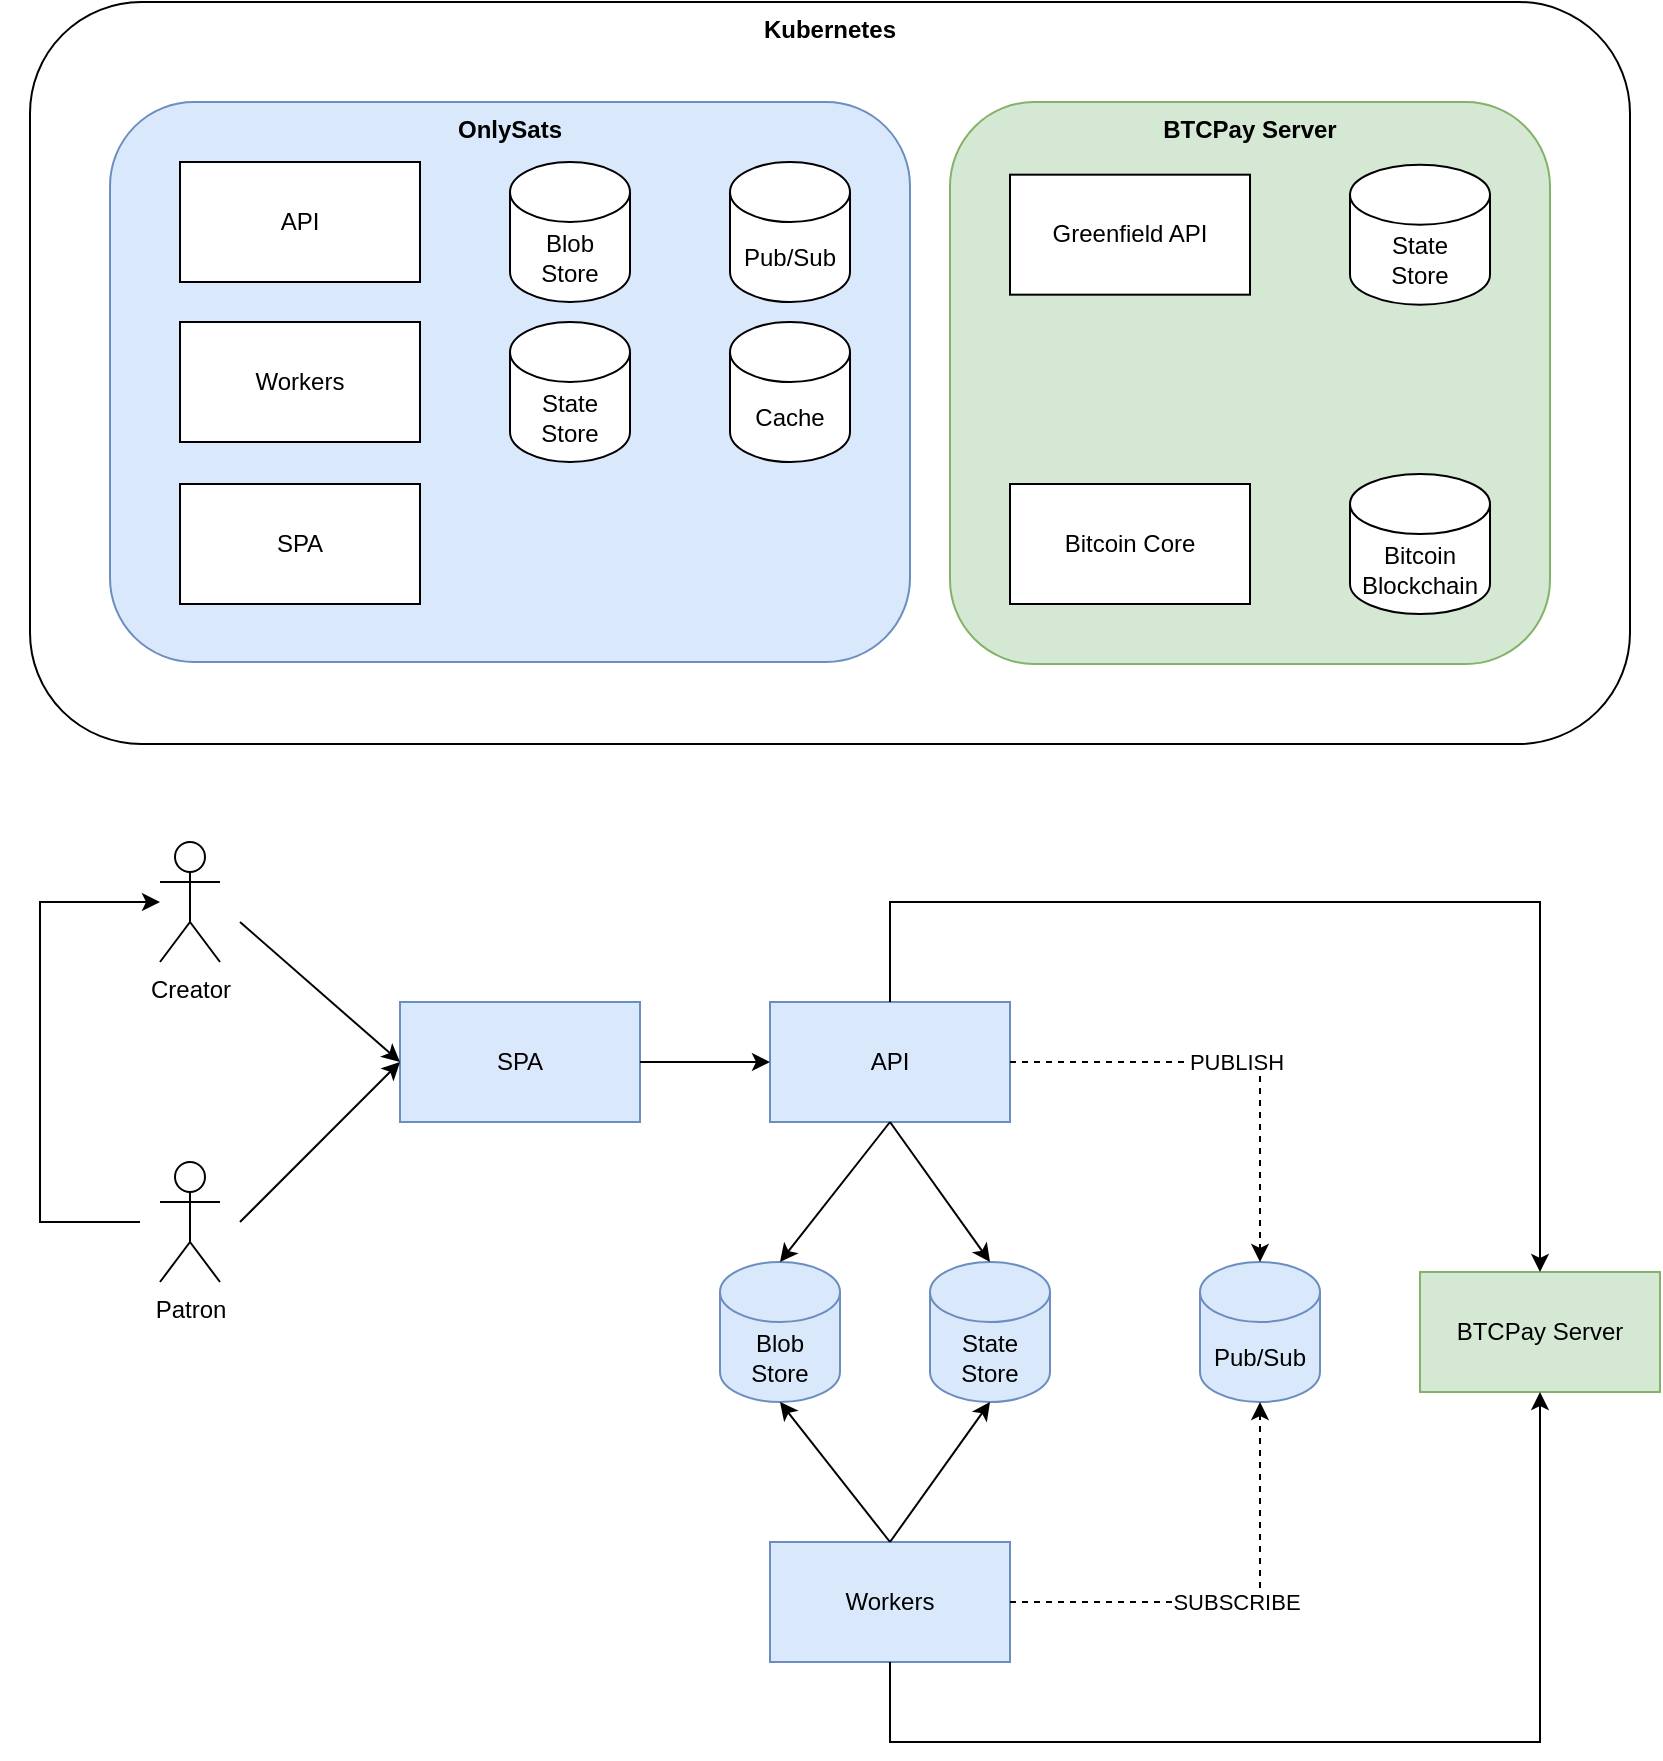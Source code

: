 <mxfile version="15.9.6" type="github" pages="3">
  <diagram id="UM9CCpyptlKB11P23nob" name="High Level Architecture">
    <mxGraphModel dx="1259" dy="1297" grid="1" gridSize="10" guides="1" tooltips="1" connect="1" arrows="1" fold="1" page="1" pageScale="1" pageWidth="850" pageHeight="1100" math="0" shadow="0">
      <root>
        <mxCell id="0" />
        <mxCell id="1" parent="0" />
        <mxCell id="pIOltSTRm9Y9ciEp97en-4" value="Patron" style="shape=umlActor;verticalLabelPosition=bottom;verticalAlign=top;html=1;outlineConnect=0;" parent="1" vertex="1">
          <mxGeometry x="445" y="226.34" width="30" height="60" as="geometry" />
        </mxCell>
        <mxCell id="R3h-ea0iEBV9PmwLZLBV-1" value="Kubernetes" style="rounded=1;whiteSpace=wrap;html=1;verticalAlign=top;fontStyle=1" vertex="1" parent="1">
          <mxGeometry x="25" y="90" width="800" height="371" as="geometry" />
        </mxCell>
        <mxCell id="Iy3ZGvkX3iFy9h6eA3m9-2" value="OnlySats" style="rounded=1;whiteSpace=wrap;html=1;verticalAlign=top;fontStyle=1;fillColor=#dae8fc;strokeColor=#6c8ebf;" vertex="1" parent="1">
          <mxGeometry x="65" y="140" width="400" height="280" as="geometry" />
        </mxCell>
        <mxCell id="Iy3ZGvkX3iFy9h6eA3m9-3" value="API" style="rounded=0;whiteSpace=wrap;html=1;" vertex="1" parent="1">
          <mxGeometry x="100.0" y="170" width="120" height="60" as="geometry" />
        </mxCell>
        <mxCell id="Iy3ZGvkX3iFy9h6eA3m9-4" value="Workers" style="rounded=0;whiteSpace=wrap;html=1;" vertex="1" parent="1">
          <mxGeometry x="100.0" y="250" width="120" height="60" as="geometry" />
        </mxCell>
        <mxCell id="Iy3ZGvkX3iFy9h6eA3m9-6" value="Blob&lt;br&gt;Store" style="shape=cylinder3;whiteSpace=wrap;html=1;boundedLbl=1;backgroundOutline=1;size=15;" vertex="1" parent="1">
          <mxGeometry x="265" y="170" width="60" height="70" as="geometry" />
        </mxCell>
        <mxCell id="Iy3ZGvkX3iFy9h6eA3m9-7" value="State&lt;br&gt;Store" style="shape=cylinder3;whiteSpace=wrap;html=1;boundedLbl=1;backgroundOutline=1;size=15;" vertex="1" parent="1">
          <mxGeometry x="265" y="250" width="60" height="70" as="geometry" />
        </mxCell>
        <mxCell id="Iy3ZGvkX3iFy9h6eA3m9-9" value="Cache" style="shape=cylinder3;whiteSpace=wrap;html=1;boundedLbl=1;backgroundOutline=1;size=15;" vertex="1" parent="1">
          <mxGeometry x="375" y="250" width="60" height="70" as="geometry" />
        </mxCell>
        <mxCell id="Iy3ZGvkX3iFy9h6eA3m9-10" value="Pub/Sub" style="shape=cylinder3;whiteSpace=wrap;html=1;boundedLbl=1;backgroundOutline=1;size=15;" vertex="1" parent="1">
          <mxGeometry x="375" y="170" width="60" height="70" as="geometry" />
        </mxCell>
        <mxCell id="Iy3ZGvkX3iFy9h6eA3m9-11" value="BTCPay Server" style="rounded=1;whiteSpace=wrap;html=1;verticalAlign=top;fontStyle=1;fillColor=#d5e8d4;strokeColor=#82b366;" vertex="1" parent="1">
          <mxGeometry x="485" y="140" width="300" height="281" as="geometry" />
        </mxCell>
        <mxCell id="Iy3ZGvkX3iFy9h6eA3m9-12" value="Greenfield API" style="rounded=0;whiteSpace=wrap;html=1;" vertex="1" parent="1">
          <mxGeometry x="515" y="176.34" width="120" height="60" as="geometry" />
        </mxCell>
        <mxCell id="Iy3ZGvkX3iFy9h6eA3m9-13" value="State&lt;br&gt;Store" style="shape=cylinder3;whiteSpace=wrap;html=1;boundedLbl=1;backgroundOutline=1;size=15;" vertex="1" parent="1">
          <mxGeometry x="685" y="171.34" width="70" height="70" as="geometry" />
        </mxCell>
        <mxCell id="Iy3ZGvkX3iFy9h6eA3m9-14" value="Bitcoin Core" style="rounded=0;whiteSpace=wrap;html=1;" vertex="1" parent="1">
          <mxGeometry x="515" y="331.0" width="120" height="60" as="geometry" />
        </mxCell>
        <mxCell id="Iy3ZGvkX3iFy9h6eA3m9-15" value="Bitcoin&lt;br&gt;Blockchain" style="shape=cylinder3;whiteSpace=wrap;html=1;boundedLbl=1;backgroundOutline=1;size=15;" vertex="1" parent="1">
          <mxGeometry x="685" y="326.0" width="70" height="70" as="geometry" />
        </mxCell>
        <mxCell id="Iy3ZGvkX3iFy9h6eA3m9-16" value="SPA" style="rounded=0;whiteSpace=wrap;html=1;" vertex="1" parent="1">
          <mxGeometry x="100.0" y="331" width="120" height="60" as="geometry" />
        </mxCell>
        <mxCell id="Iy3ZGvkX3iFy9h6eA3m9-17" value="Creator" style="shape=umlActor;verticalLabelPosition=bottom;verticalAlign=top;html=1;outlineConnect=0;" vertex="1" parent="1">
          <mxGeometry x="90" y="510" width="30" height="60" as="geometry" />
        </mxCell>
        <mxCell id="Iy3ZGvkX3iFy9h6eA3m9-18" value="Patron" style="shape=umlActor;verticalLabelPosition=bottom;verticalAlign=top;html=1;outlineConnect=0;" vertex="1" parent="1">
          <mxGeometry x="90" y="670" width="30" height="60" as="geometry" />
        </mxCell>
        <mxCell id="Iy3ZGvkX3iFy9h6eA3m9-21" value="SPA" style="rounded=0;whiteSpace=wrap;html=1;fillColor=#dae8fc;strokeColor=#6c8ebf;" vertex="1" parent="1">
          <mxGeometry x="210.0" y="590" width="120" height="60" as="geometry" />
        </mxCell>
        <mxCell id="Iy3ZGvkX3iFy9h6eA3m9-22" value="API" style="rounded=0;whiteSpace=wrap;html=1;fillColor=#dae8fc;strokeColor=#6c8ebf;" vertex="1" parent="1">
          <mxGeometry x="395.0" y="590" width="120" height="60" as="geometry" />
        </mxCell>
        <mxCell id="Iy3ZGvkX3iFy9h6eA3m9-23" value="Workers" style="rounded=0;whiteSpace=wrap;html=1;fillColor=#dae8fc;strokeColor=#6c8ebf;" vertex="1" parent="1">
          <mxGeometry x="395" y="860" width="120" height="60" as="geometry" />
        </mxCell>
        <mxCell id="Iy3ZGvkX3iFy9h6eA3m9-24" value="Pub/Sub" style="shape=cylinder3;whiteSpace=wrap;html=1;boundedLbl=1;backgroundOutline=1;size=15;fillColor=#dae8fc;strokeColor=#6c8ebf;" vertex="1" parent="1">
          <mxGeometry x="610" y="720" width="60" height="70" as="geometry" />
        </mxCell>
        <mxCell id="Iy3ZGvkX3iFy9h6eA3m9-25" value="BTCPay Server" style="rounded=0;whiteSpace=wrap;html=1;fillColor=#d5e8d4;strokeColor=#82b366;" vertex="1" parent="1">
          <mxGeometry x="720" y="725" width="120" height="60" as="geometry" />
        </mxCell>
        <mxCell id="Iy3ZGvkX3iFy9h6eA3m9-26" value="Blob&lt;br&gt;Store" style="shape=cylinder3;whiteSpace=wrap;html=1;boundedLbl=1;backgroundOutline=1;size=15;fillColor=#dae8fc;strokeColor=#6c8ebf;" vertex="1" parent="1">
          <mxGeometry x="370" y="720" width="60" height="70" as="geometry" />
        </mxCell>
        <mxCell id="Iy3ZGvkX3iFy9h6eA3m9-27" value="State&lt;br&gt;Store" style="shape=cylinder3;whiteSpace=wrap;html=1;boundedLbl=1;backgroundOutline=1;size=15;fillColor=#dae8fc;strokeColor=#6c8ebf;" vertex="1" parent="1">
          <mxGeometry x="475" y="720" width="60" height="70" as="geometry" />
        </mxCell>
        <mxCell id="Iy3ZGvkX3iFy9h6eA3m9-28" value="" style="endArrow=classic;html=1;rounded=0;exitX=0.5;exitY=1;exitDx=0;exitDy=0;entryX=0.5;entryY=0;entryDx=0;entryDy=0;entryPerimeter=0;" edge="1" parent="1" source="Iy3ZGvkX3iFy9h6eA3m9-22" target="Iy3ZGvkX3iFy9h6eA3m9-26">
          <mxGeometry width="50" height="50" relative="1" as="geometry">
            <mxPoint x="430" y="450" as="sourcePoint" />
            <mxPoint x="480" y="400" as="targetPoint" />
          </mxGeometry>
        </mxCell>
        <mxCell id="Iy3ZGvkX3iFy9h6eA3m9-29" value="" style="endArrow=classic;html=1;rounded=0;exitX=0.5;exitY=1;exitDx=0;exitDy=0;entryX=0.5;entryY=0;entryDx=0;entryDy=0;entryPerimeter=0;" edge="1" parent="1" source="Iy3ZGvkX3iFy9h6eA3m9-22" target="Iy3ZGvkX3iFy9h6eA3m9-27">
          <mxGeometry width="50" height="50" relative="1" as="geometry">
            <mxPoint x="430" y="450" as="sourcePoint" />
            <mxPoint x="480" y="400" as="targetPoint" />
          </mxGeometry>
        </mxCell>
        <mxCell id="Iy3ZGvkX3iFy9h6eA3m9-30" value="" style="endArrow=classic;html=1;rounded=0;exitX=0.5;exitY=0;exitDx=0;exitDy=0;entryX=0.5;entryY=1;entryDx=0;entryDy=0;entryPerimeter=0;" edge="1" parent="1" source="Iy3ZGvkX3iFy9h6eA3m9-23" target="Iy3ZGvkX3iFy9h6eA3m9-26">
          <mxGeometry width="50" height="50" relative="1" as="geometry">
            <mxPoint x="430" y="450" as="sourcePoint" />
            <mxPoint x="480" y="400" as="targetPoint" />
          </mxGeometry>
        </mxCell>
        <mxCell id="Iy3ZGvkX3iFy9h6eA3m9-31" value="" style="endArrow=classic;html=1;rounded=0;exitX=0.5;exitY=0;exitDx=0;exitDy=0;entryX=0.5;entryY=1;entryDx=0;entryDy=0;entryPerimeter=0;" edge="1" parent="1" source="Iy3ZGvkX3iFy9h6eA3m9-23" target="Iy3ZGvkX3iFy9h6eA3m9-27">
          <mxGeometry width="50" height="50" relative="1" as="geometry">
            <mxPoint x="430" y="450" as="sourcePoint" />
            <mxPoint x="480" y="400" as="targetPoint" />
          </mxGeometry>
        </mxCell>
        <mxCell id="Iy3ZGvkX3iFy9h6eA3m9-32" value="PUBLISH" style="endArrow=classic;html=1;rounded=0;exitX=1;exitY=0.5;exitDx=0;exitDy=0;entryX=0.5;entryY=0;entryDx=0;entryDy=0;entryPerimeter=0;dashed=1;" edge="1" parent="1" source="Iy3ZGvkX3iFy9h6eA3m9-22" target="Iy3ZGvkX3iFy9h6eA3m9-24">
          <mxGeometry width="50" height="50" relative="1" as="geometry">
            <mxPoint x="430" y="450" as="sourcePoint" />
            <mxPoint x="480" y="400" as="targetPoint" />
            <Array as="points">
              <mxPoint x="640" y="620" />
            </Array>
          </mxGeometry>
        </mxCell>
        <mxCell id="Iy3ZGvkX3iFy9h6eA3m9-33" value="SUBSCRIBE" style="endArrow=classic;html=1;rounded=0;exitX=1;exitY=0.5;exitDx=0;exitDy=0;entryX=0.5;entryY=1;entryDx=0;entryDy=0;entryPerimeter=0;dashed=1;" edge="1" parent="1" source="Iy3ZGvkX3iFy9h6eA3m9-23" target="Iy3ZGvkX3iFy9h6eA3m9-24">
          <mxGeometry width="50" height="50" relative="1" as="geometry">
            <mxPoint x="525" y="630" as="sourcePoint" />
            <mxPoint x="650" y="730" as="targetPoint" />
            <Array as="points">
              <mxPoint x="640" y="890" />
            </Array>
          </mxGeometry>
        </mxCell>
        <mxCell id="Iy3ZGvkX3iFy9h6eA3m9-34" value="" style="endArrow=classic;html=1;rounded=0;exitX=1;exitY=0.5;exitDx=0;exitDy=0;entryX=0;entryY=0.5;entryDx=0;entryDy=0;" edge="1" parent="1" source="Iy3ZGvkX3iFy9h6eA3m9-21" target="Iy3ZGvkX3iFy9h6eA3m9-22">
          <mxGeometry width="50" height="50" relative="1" as="geometry">
            <mxPoint x="430" y="450" as="sourcePoint" />
            <mxPoint x="480" y="400" as="targetPoint" />
          </mxGeometry>
        </mxCell>
        <mxCell id="Iy3ZGvkX3iFy9h6eA3m9-35" value="" style="endArrow=classic;html=1;rounded=0;" edge="1" parent="1">
          <mxGeometry width="50" height="50" relative="1" as="geometry">
            <mxPoint x="80" y="700" as="sourcePoint" />
            <mxPoint x="90" y="540" as="targetPoint" />
            <Array as="points">
              <mxPoint x="30" y="700" />
              <mxPoint x="30" y="630" />
              <mxPoint x="30" y="540" />
            </Array>
          </mxGeometry>
        </mxCell>
        <mxCell id="Iy3ZGvkX3iFy9h6eA3m9-36" value="" style="shape=image;html=1;verticalAlign=top;verticalLabelPosition=bottom;labelBackgroundColor=#ffffff;imageAspect=0;aspect=fixed;image=https://cdn3.iconfinder.com/data/icons/inficons/128/bitcoin.png" vertex="1" parent="1">
          <mxGeometry x="10" y="600" width="40" height="40" as="geometry" />
        </mxCell>
        <mxCell id="Iy3ZGvkX3iFy9h6eA3m9-38" value="" style="endArrow=classic;html=1;rounded=0;entryX=0;entryY=0.5;entryDx=0;entryDy=0;" edge="1" parent="1" target="Iy3ZGvkX3iFy9h6eA3m9-21">
          <mxGeometry width="50" height="50" relative="1" as="geometry">
            <mxPoint x="130" y="700" as="sourcePoint" />
            <mxPoint x="450" y="380" as="targetPoint" />
          </mxGeometry>
        </mxCell>
        <mxCell id="Iy3ZGvkX3iFy9h6eA3m9-39" value="" style="endArrow=classic;html=1;rounded=0;entryX=0;entryY=0.5;entryDx=0;entryDy=0;" edge="1" parent="1" target="Iy3ZGvkX3iFy9h6eA3m9-21">
          <mxGeometry width="50" height="50" relative="1" as="geometry">
            <mxPoint x="130" y="550" as="sourcePoint" />
            <mxPoint x="450" y="380" as="targetPoint" />
          </mxGeometry>
        </mxCell>
        <mxCell id="Iy3ZGvkX3iFy9h6eA3m9-40" value="" style="endArrow=classic;html=1;rounded=0;exitX=0.5;exitY=0;exitDx=0;exitDy=0;entryX=0.5;entryY=0;entryDx=0;entryDy=0;" edge="1" parent="1" source="Iy3ZGvkX3iFy9h6eA3m9-22" target="Iy3ZGvkX3iFy9h6eA3m9-25">
          <mxGeometry width="50" height="50" relative="1" as="geometry">
            <mxPoint x="400" y="430" as="sourcePoint" />
            <mxPoint x="450" y="380" as="targetPoint" />
            <Array as="points">
              <mxPoint x="455" y="540" />
              <mxPoint x="780" y="540" />
            </Array>
          </mxGeometry>
        </mxCell>
        <mxCell id="Iy3ZGvkX3iFy9h6eA3m9-41" value="" style="endArrow=classic;html=1;rounded=0;exitX=0.5;exitY=1;exitDx=0;exitDy=0;entryX=0.5;entryY=1;entryDx=0;entryDy=0;" edge="1" parent="1" source="Iy3ZGvkX3iFy9h6eA3m9-23" target="Iy3ZGvkX3iFy9h6eA3m9-25">
          <mxGeometry width="50" height="50" relative="1" as="geometry">
            <mxPoint x="400" y="580" as="sourcePoint" />
            <mxPoint x="450" y="530" as="targetPoint" />
            <Array as="points">
              <mxPoint x="455" y="960" />
              <mxPoint x="780" y="960" />
            </Array>
          </mxGeometry>
        </mxCell>
      </root>
    </mxGraphModel>
  </diagram>
  <diagram id="zcNcs3lnPOsroXwbLT3g" name="ERD">
    <mxGraphModel dx="1259" dy="1297" grid="1" gridSize="10" guides="1" tooltips="1" connect="1" arrows="1" fold="1" page="1" pageScale="1" pageWidth="850" pageHeight="1100" math="0" shadow="0">
      <root>
        <mxCell id="JB9asxPkLL9rlQLwhxBm-0" />
        <mxCell id="JB9asxPkLL9rlQLwhxBm-1" parent="JB9asxPkLL9rlQLwhxBm-0" />
        <mxCell id="JB9asxPkLL9rlQLwhxBm-26" value="Asset" style="rounded=1;arcSize=10;whiteSpace=wrap;html=1;align=center;" parent="JB9asxPkLL9rlQLwhxBm-1" vertex="1">
          <mxGeometry x="625" y="563" width="100" height="40" as="geometry" />
        </mxCell>
        <mxCell id="JB9asxPkLL9rlQLwhxBm-27" value="Asset Package" style="rounded=1;arcSize=10;whiteSpace=wrap;html=1;align=center;" parent="JB9asxPkLL9rlQLwhxBm-1" vertex="1">
          <mxGeometry x="625" y="483" width="100" height="40" as="geometry" />
        </mxCell>
        <mxCell id="JB9asxPkLL9rlQLwhxBm-28" value="Creator" style="rounded=1;arcSize=10;whiteSpace=wrap;html=1;align=center;fillColor=#dae8fc;strokeColor=#6c8ebf;" parent="JB9asxPkLL9rlQLwhxBm-1" vertex="1">
          <mxGeometry x="255" y="513" width="100" height="40" as="geometry" />
        </mxCell>
        <mxCell id="JB9asxPkLL9rlQLwhxBm-30" value="Chat Settings" style="rounded=1;arcSize=10;whiteSpace=wrap;html=1;align=center;" parent="JB9asxPkLL9rlQLwhxBm-1" vertex="1">
          <mxGeometry x="445" y="280" width="100" height="40" as="geometry" />
        </mxCell>
        <mxCell id="JB9asxPkLL9rlQLwhxBm-31" value="Notification Settings" style="rounded=1;arcSize=10;whiteSpace=wrap;html=1;align=center;" parent="JB9asxPkLL9rlQLwhxBm-1" vertex="1">
          <mxGeometry x="445" y="320" width="100" height="40" as="geometry" />
        </mxCell>
        <mxCell id="JB9asxPkLL9rlQLwhxBm-32" value="Profile Settings" style="rounded=1;arcSize=10;whiteSpace=wrap;html=1;align=center;" parent="JB9asxPkLL9rlQLwhxBm-1" vertex="1">
          <mxGeometry x="445" y="200" width="100" height="40" as="geometry" />
        </mxCell>
        <mxCell id="JB9asxPkLL9rlQLwhxBm-33" value="Security Settings" style="rounded=1;arcSize=10;whiteSpace=wrap;html=1;align=center;" parent="JB9asxPkLL9rlQLwhxBm-1" vertex="1">
          <mxGeometry x="445" y="240" width="100" height="40" as="geometry" />
        </mxCell>
        <mxCell id="JB9asxPkLL9rlQLwhxBm-34" value="Feed Posts" style="rounded=1;arcSize=10;whiteSpace=wrap;html=1;align=center;" parent="JB9asxPkLL9rlQLwhxBm-1" vertex="1">
          <mxGeometry x="70" y="390" width="100" height="40" as="geometry" />
        </mxCell>
        <mxCell id="JB9asxPkLL9rlQLwhxBm-35" value="Feed&lt;br&gt;&lt;i&gt;&amp;lt;Computed&amp;gt;&lt;/i&gt;" style="rounded=1;arcSize=10;whiteSpace=wrap;html=1;align=center;" parent="JB9asxPkLL9rlQLwhxBm-1" vertex="1">
          <mxGeometry x="70" y="513" width="100" height="40" as="geometry" />
        </mxCell>
        <mxCell id="JB9asxPkLL9rlQLwhxBm-36" value="Patron" style="rounded=1;arcSize=10;whiteSpace=wrap;html=1;align=center;fillColor=#dae8fc;strokeColor=#6c8ebf;" parent="JB9asxPkLL9rlQLwhxBm-1" vertex="1">
          <mxGeometry x="445" y="641" width="100" height="40" as="geometry" />
        </mxCell>
        <mxCell id="JB9asxPkLL9rlQLwhxBm-37" value="Patron Assets" style="rounded=1;arcSize=10;whiteSpace=wrap;html=1;align=center;" parent="JB9asxPkLL9rlQLwhxBm-1" vertex="1">
          <mxGeometry x="625" y="641" width="100" height="40" as="geometry" />
        </mxCell>
        <mxCell id="JB9asxPkLL9rlQLwhxBm-38" value="Payment" style="rounded=1;arcSize=10;whiteSpace=wrap;html=1;align=center;" parent="JB9asxPkLL9rlQLwhxBm-1" vertex="1">
          <mxGeometry x="255" y="730" width="100" height="40" as="geometry" />
        </mxCell>
        <mxCell id="JB9asxPkLL9rlQLwhxBm-39" value="User Account" style="rounded=1;arcSize=10;whiteSpace=wrap;html=1;align=center;fillColor=#fff2cc;strokeColor=#d6b656;" parent="JB9asxPkLL9rlQLwhxBm-1" vertex="1">
          <mxGeometry x="255" y="641" width="100" height="40" as="geometry" />
        </mxCell>
        <mxCell id="JB9asxPkLL9rlQLwhxBm-40" value="Vault" style="rounded=1;arcSize=10;whiteSpace=wrap;html=1;align=center;" parent="JB9asxPkLL9rlQLwhxBm-1" vertex="1">
          <mxGeometry x="445" y="513" width="100" height="40" as="geometry" />
        </mxCell>
        <mxCell id="JB9asxPkLL9rlQLwhxBm-41" value="" style="endArrow=classic;html=1;rounded=0;exitX=0.5;exitY=0;exitDx=0;exitDy=0;entryX=0;entryY=0.5;entryDx=0;entryDy=0;" parent="JB9asxPkLL9rlQLwhxBm-1" source="JB9asxPkLL9rlQLwhxBm-28" target="JB9asxPkLL9rlQLwhxBm-33" edge="1">
          <mxGeometry width="50" height="50" relative="1" as="geometry">
            <mxPoint x="345" y="853" as="sourcePoint" />
            <mxPoint x="395" y="803" as="targetPoint" />
            <Array as="points">
              <mxPoint x="305" y="260" />
            </Array>
          </mxGeometry>
        </mxCell>
        <mxCell id="JB9asxPkLL9rlQLwhxBm-42" value="" style="endArrow=classic;html=1;rounded=0;exitX=1;exitY=0.5;exitDx=0;exitDy=0;entryX=0;entryY=0.5;entryDx=0;entryDy=0;" parent="JB9asxPkLL9rlQLwhxBm-1" source="JB9asxPkLL9rlQLwhxBm-40" target="JB9asxPkLL9rlQLwhxBm-27" edge="1">
          <mxGeometry width="50" height="50" relative="1" as="geometry">
            <mxPoint x="345" y="853" as="sourcePoint" />
            <mxPoint x="395" y="803" as="targetPoint" />
          </mxGeometry>
        </mxCell>
        <mxCell id="JB9asxPkLL9rlQLwhxBm-43" value="" style="endArrow=classic;html=1;rounded=0;exitX=1;exitY=0.5;exitDx=0;exitDy=0;entryX=0;entryY=0.5;entryDx=0;entryDy=0;" parent="JB9asxPkLL9rlQLwhxBm-1" source="JB9asxPkLL9rlQLwhxBm-40" target="JB9asxPkLL9rlQLwhxBm-26" edge="1">
          <mxGeometry width="50" height="50" relative="1" as="geometry">
            <mxPoint x="345" y="853" as="sourcePoint" />
            <mxPoint x="395" y="803" as="targetPoint" />
          </mxGeometry>
        </mxCell>
        <mxCell id="JB9asxPkLL9rlQLwhxBm-44" value="" style="endArrow=classic;html=1;rounded=0;exitX=0.5;exitY=1;exitDx=0;exitDy=0;" parent="JB9asxPkLL9rlQLwhxBm-1" source="JB9asxPkLL9rlQLwhxBm-27" target="JB9asxPkLL9rlQLwhxBm-26" edge="1">
          <mxGeometry width="50" height="50" relative="1" as="geometry">
            <mxPoint x="345" y="853" as="sourcePoint" />
            <mxPoint x="395" y="803" as="targetPoint" />
          </mxGeometry>
        </mxCell>
        <mxCell id="JB9asxPkLL9rlQLwhxBm-49" value="" style="endArrow=classic;html=1;rounded=0;exitX=1;exitY=0.5;exitDx=0;exitDy=0;entryX=0;entryY=0.5;entryDx=0;entryDy=0;" parent="JB9asxPkLL9rlQLwhxBm-1" source="JB9asxPkLL9rlQLwhxBm-28" target="JB9asxPkLL9rlQLwhxBm-40" edge="1">
          <mxGeometry width="50" height="50" relative="1" as="geometry">
            <mxPoint x="345" y="853" as="sourcePoint" />
            <mxPoint x="395" y="803" as="targetPoint" />
          </mxGeometry>
        </mxCell>
        <mxCell id="JB9asxPkLL9rlQLwhxBm-51" value="" style="endArrow=classic;html=1;rounded=0;exitX=0.5;exitY=1;exitDx=0;exitDy=0;entryX=0.5;entryY=0;entryDx=0;entryDy=0;" parent="JB9asxPkLL9rlQLwhxBm-1" source="JB9asxPkLL9rlQLwhxBm-28" target="JB9asxPkLL9rlQLwhxBm-39" edge="1">
          <mxGeometry width="50" height="50" relative="1" as="geometry">
            <mxPoint x="345" y="853" as="sourcePoint" />
            <mxPoint x="395" y="803" as="targetPoint" />
          </mxGeometry>
        </mxCell>
        <mxCell id="JB9asxPkLL9rlQLwhxBm-53" value="" style="endArrow=classic;html=1;rounded=0;exitX=0.5;exitY=1;exitDx=0;exitDy=0;" parent="JB9asxPkLL9rlQLwhxBm-1" source="JB9asxPkLL9rlQLwhxBm-34" target="JB9asxPkLL9rlQLwhxBm-35" edge="1">
          <mxGeometry width="50" height="50" relative="1" as="geometry">
            <mxPoint x="310" y="853" as="sourcePoint" />
            <mxPoint x="360" y="803" as="targetPoint" />
          </mxGeometry>
        </mxCell>
        <mxCell id="JB9asxPkLL9rlQLwhxBm-54" value="" style="endArrow=classic;html=1;rounded=0;entryX=0.5;entryY=1;entryDx=0;entryDy=0;exitX=0.5;exitY=0;exitDx=0;exitDy=0;" parent="JB9asxPkLL9rlQLwhxBm-1" source="JB9asxPkLL9rlQLwhxBm-28" target="JB9asxPkLL9rlQLwhxBm-34" edge="1">
          <mxGeometry width="50" height="50" relative="1" as="geometry">
            <mxPoint x="345" y="853" as="sourcePoint" />
            <mxPoint x="395" y="803" as="targetPoint" />
          </mxGeometry>
        </mxCell>
        <mxCell id="wDVxCogy4LszjlJ20wkB-0" value="Notifications" style="rounded=1;arcSize=10;whiteSpace=wrap;html=1;align=center;" parent="JB9asxPkLL9rlQLwhxBm-1" vertex="1">
          <mxGeometry x="70" y="641" width="100" height="40" as="geometry" />
        </mxCell>
        <mxCell id="wDVxCogy4LszjlJ20wkB-1" value="" style="endArrow=classic;html=1;rounded=0;exitX=0;exitY=0.5;exitDx=0;exitDy=0;entryX=1;entryY=0.5;entryDx=0;entryDy=0;" parent="JB9asxPkLL9rlQLwhxBm-1" source="JB9asxPkLL9rlQLwhxBm-39" target="wDVxCogy4LszjlJ20wkB-0" edge="1">
          <mxGeometry width="50" height="50" relative="1" as="geometry">
            <mxPoint x="555" y="810" as="sourcePoint" />
            <mxPoint x="605" y="760" as="targetPoint" />
          </mxGeometry>
        </mxCell>
        <mxCell id="wDVxCogy4LszjlJ20wkB-2" value="Chats" style="rounded=1;arcSize=10;whiteSpace=wrap;html=1;align=center;" parent="JB9asxPkLL9rlQLwhxBm-1" vertex="1">
          <mxGeometry x="70" y="588" width="100" height="40" as="geometry" />
        </mxCell>
        <mxCell id="wDVxCogy4LszjlJ20wkB-3" value="" style="endArrow=classic;html=1;rounded=0;exitX=0;exitY=0.5;exitDx=0;exitDy=0;entryX=1;entryY=0.5;entryDx=0;entryDy=0;" parent="JB9asxPkLL9rlQLwhxBm-1" source="JB9asxPkLL9rlQLwhxBm-39" target="wDVxCogy4LszjlJ20wkB-2" edge="1">
          <mxGeometry width="50" height="50" relative="1" as="geometry">
            <mxPoint x="555" y="810" as="sourcePoint" />
            <mxPoint x="605" y="760" as="targetPoint" />
          </mxGeometry>
        </mxCell>
        <mxCell id="ZZENvFptL2sAzDbvALNC-0" value="Promotions" style="rounded=1;arcSize=10;whiteSpace=wrap;html=1;align=center;" parent="JB9asxPkLL9rlQLwhxBm-1" vertex="1">
          <mxGeometry x="445" y="390" width="100" height="40" as="geometry" />
        </mxCell>
        <mxCell id="ZZENvFptL2sAzDbvALNC-1" value="" style="endArrow=classic;html=1;rounded=0;exitX=0.5;exitY=0;exitDx=0;exitDy=0;entryX=0;entryY=0.5;entryDx=0;entryDy=0;" parent="JB9asxPkLL9rlQLwhxBm-1" source="JB9asxPkLL9rlQLwhxBm-28" target="ZZENvFptL2sAzDbvALNC-0" edge="1">
          <mxGeometry width="50" height="50" relative="1" as="geometry">
            <mxPoint x="340" y="800" as="sourcePoint" />
            <mxPoint x="390" y="750" as="targetPoint" />
          </mxGeometry>
        </mxCell>
        <mxCell id="JtXAAmr6w63Q22WNK0B_-0" value="Wallet" style="rounded=1;arcSize=10;whiteSpace=wrap;html=1;align=center;" parent="JB9asxPkLL9rlQLwhxBm-1" vertex="1">
          <mxGeometry x="70" y="692" width="100" height="40" as="geometry" />
        </mxCell>
        <mxCell id="JtXAAmr6w63Q22WNK0B_-1" value="" style="endArrow=classic;html=1;rounded=0;entryX=1;entryY=0.5;entryDx=0;entryDy=0;exitX=0;exitY=0.5;exitDx=0;exitDy=0;" parent="JB9asxPkLL9rlQLwhxBm-1" source="JB9asxPkLL9rlQLwhxBm-39" target="JtXAAmr6w63Q22WNK0B_-0" edge="1">
          <mxGeometry width="50" height="50" relative="1" as="geometry">
            <mxPoint x="240" y="700" as="sourcePoint" />
            <mxPoint x="540" y="750" as="targetPoint" />
          </mxGeometry>
        </mxCell>
        <mxCell id="JtXAAmr6w63Q22WNK0B_-2" value="" style="endArrow=classic;html=1;rounded=0;entryX=0.5;entryY=0;entryDx=0;entryDy=0;exitX=0.5;exitY=1;exitDx=0;exitDy=0;" parent="JB9asxPkLL9rlQLwhxBm-1" source="JB9asxPkLL9rlQLwhxBm-39" target="JB9asxPkLL9rlQLwhxBm-38" edge="1">
          <mxGeometry width="50" height="50" relative="1" as="geometry">
            <mxPoint x="400" y="690" as="sourcePoint" />
            <mxPoint x="540" y="750" as="targetPoint" />
          </mxGeometry>
        </mxCell>
        <mxCell id="JtXAAmr6w63Q22WNK0B_-4" value="" style="endArrow=classic;html=1;rounded=0;exitX=1;exitY=0.5;exitDx=0;exitDy=0;entryX=1;entryY=0.5;entryDx=0;entryDy=0;" parent="JB9asxPkLL9rlQLwhxBm-1" source="JB9asxPkLL9rlQLwhxBm-37" target="JB9asxPkLL9rlQLwhxBm-27" edge="1">
          <mxGeometry width="50" height="50" relative="1" as="geometry">
            <mxPoint x="340" y="800" as="sourcePoint" />
            <mxPoint x="390" y="750" as="targetPoint" />
            <Array as="points">
              <mxPoint x="770" y="661" />
              <mxPoint x="770" y="503" />
            </Array>
          </mxGeometry>
        </mxCell>
        <mxCell id="mKoggRUl4JDo-2O5wlfw-3" value="" style="endArrow=classic;html=1;rounded=0;exitX=0;exitY=0.5;exitDx=0;exitDy=0;entryX=1;entryY=0.5;entryDx=0;entryDy=0;" parent="JB9asxPkLL9rlQLwhxBm-1" source="JB9asxPkLL9rlQLwhxBm-36" target="JB9asxPkLL9rlQLwhxBm-39" edge="1">
          <mxGeometry width="50" height="50" relative="1" as="geometry">
            <mxPoint x="400" y="680" as="sourcePoint" />
            <mxPoint x="450" y="630" as="targetPoint" />
          </mxGeometry>
        </mxCell>
        <mxCell id="mKoggRUl4JDo-2O5wlfw-4" value="" style="endArrow=classic;html=1;rounded=0;exitX=1;exitY=0.5;exitDx=0;exitDy=0;entryX=0;entryY=0.5;entryDx=0;entryDy=0;" parent="JB9asxPkLL9rlQLwhxBm-1" source="JB9asxPkLL9rlQLwhxBm-36" target="JB9asxPkLL9rlQLwhxBm-37" edge="1">
          <mxGeometry width="50" height="50" relative="1" as="geometry">
            <mxPoint x="400" y="680" as="sourcePoint" />
            <mxPoint x="450" y="630" as="targetPoint" />
          </mxGeometry>
        </mxCell>
      </root>
    </mxGraphModel>
  </diagram>
  <diagram id="Nlr17vkd6MQoDeBBsOZl" name="Domain Services">
    <mxGraphModel dx="1259" dy="1297" grid="1" gridSize="10" guides="1" tooltips="1" connect="1" arrows="1" fold="1" page="1" pageScale="1" pageWidth="850" pageHeight="1100" math="0" shadow="0">
      <root>
        <mxCell id="EgK74VeT9ALjDZcewfO4-0" />
        <mxCell id="EgK74VeT9ALjDZcewfO4-1" parent="EgK74VeT9ALjDZcewfO4-0" />
        <mxCell id="EgK74VeT9ALjDZcewfO4-2" value="Accounting" style="rounded=1;arcSize=10;whiteSpace=wrap;html=1;align=center;verticalAlign=top;fontStyle=1" parent="EgK74VeT9ALjDZcewfO4-1" vertex="1">
          <mxGeometry x="240" y="380" width="140" height="125" as="geometry" />
        </mxCell>
        <mxCell id="EgK74VeT9ALjDZcewfO4-3" value="Chat" style="rounded=1;arcSize=10;whiteSpace=wrap;html=1;align=center;verticalAlign=top;fontStyle=1" parent="EgK74VeT9ALjDZcewfO4-1" vertex="1">
          <mxGeometry x="440" y="160" width="130" height="150" as="geometry" />
        </mxCell>
        <mxCell id="EgK74VeT9ALjDZcewfO4-4" value="Content Management" style="rounded=1;arcSize=10;whiteSpace=wrap;html=1;align=center;verticalAlign=top;fontStyle=1" parent="EgK74VeT9ALjDZcewfO4-1" vertex="1">
          <mxGeometry x="240" y="160" width="140" height="210" as="geometry" />
        </mxCell>
        <mxCell id="EgK74VeT9ALjDZcewfO4-5" value="Feed" style="rounded=1;arcSize=10;whiteSpace=wrap;html=1;align=center;verticalAlign=top;fontStyle=1" parent="EgK74VeT9ALjDZcewfO4-1" vertex="1">
          <mxGeometry x="235" y="530" width="150" height="110" as="geometry" />
        </mxCell>
        <mxCell id="EgK74VeT9ALjDZcewfO4-8" value="Onboarding" style="rounded=1;arcSize=10;whiteSpace=wrap;html=1;align=center;verticalAlign=top;fontStyle=1" parent="EgK74VeT9ALjDZcewfO4-1" vertex="1">
          <mxGeometry x="40" y="160" width="130" height="480" as="geometry" />
        </mxCell>
        <mxCell id="EgK74VeT9ALjDZcewfO4-9" value="Reporting" style="rounded=1;arcSize=10;whiteSpace=wrap;html=1;align=center;verticalAlign=top;fontStyle=1" parent="EgK74VeT9ALjDZcewfO4-1" vertex="1">
          <mxGeometry x="640" y="160" width="130" height="150" as="geometry" />
        </mxCell>
        <mxCell id="PhWYVJE0Ht6umOSQmvB5-16" value="Creator" style="rounded=1;arcSize=10;whiteSpace=wrap;html=1;align=center;" parent="EgK74VeT9ALjDZcewfO4-1" vertex="1">
          <mxGeometry x="55" y="255" width="100" height="40" as="geometry" />
        </mxCell>
        <mxCell id="PhWYVJE0Ht6umOSQmvB5-18" value="Chat Settings" style="rounded=1;arcSize=10;whiteSpace=wrap;html=1;align=center;" parent="EgK74VeT9ALjDZcewfO4-1" vertex="1">
          <mxGeometry x="55" y="405" width="100" height="40" as="geometry" />
        </mxCell>
        <mxCell id="PhWYVJE0Ht6umOSQmvB5-19" value="Notification Settings" style="rounded=1;arcSize=10;whiteSpace=wrap;html=1;align=center;" parent="EgK74VeT9ALjDZcewfO4-1" vertex="1">
          <mxGeometry x="55" y="455" width="100" height="40" as="geometry" />
        </mxCell>
        <mxCell id="PhWYVJE0Ht6umOSQmvB5-20" value="Profile Settings" style="rounded=1;arcSize=10;whiteSpace=wrap;html=1;align=center;" parent="EgK74VeT9ALjDZcewfO4-1" vertex="1">
          <mxGeometry x="55" y="505" width="100" height="40" as="geometry" />
        </mxCell>
        <mxCell id="PhWYVJE0Ht6umOSQmvB5-21" value="Security Settings" style="rounded=1;arcSize=10;whiteSpace=wrap;html=1;align=center;" parent="EgK74VeT9ALjDZcewfO4-1" vertex="1">
          <mxGeometry x="55" y="355" width="100" height="40" as="geometry" />
        </mxCell>
        <mxCell id="PhWYVJE0Ht6umOSQmvB5-22" value="Patron" style="rounded=1;arcSize=10;whiteSpace=wrap;html=1;align=center;" parent="EgK74VeT9ALjDZcewfO4-1" vertex="1">
          <mxGeometry x="55" y="305" width="100" height="40" as="geometry" />
        </mxCell>
        <mxCell id="PhWYVJE0Ht6umOSQmvB5-23" value="User Account" style="rounded=1;arcSize=10;whiteSpace=wrap;html=1;align=center;" parent="EgK74VeT9ALjDZcewfO4-1" vertex="1">
          <mxGeometry x="55" y="205" width="100" height="40" as="geometry" />
        </mxCell>
        <mxCell id="J80iAyCfR7-3p7xQ4P_3-0" value="Asset" style="rounded=1;arcSize=10;whiteSpace=wrap;html=1;align=center;" parent="EgK74VeT9ALjDZcewfO4-1" vertex="1">
          <mxGeometry x="260" y="305" width="100" height="40" as="geometry" />
        </mxCell>
        <mxCell id="J80iAyCfR7-3p7xQ4P_3-1" value="Asset Package" style="rounded=1;arcSize=10;whiteSpace=wrap;html=1;align=center;" parent="EgK74VeT9ALjDZcewfO4-1" vertex="1">
          <mxGeometry x="260" y="255" width="100" height="40" as="geometry" />
        </mxCell>
        <mxCell id="J80iAyCfR7-3p7xQ4P_3-2" value="Vault" style="rounded=1;arcSize=10;whiteSpace=wrap;html=1;align=center;" parent="EgK74VeT9ALjDZcewfO4-1" vertex="1">
          <mxGeometry x="260" y="205" width="100" height="40" as="geometry" />
        </mxCell>
        <mxCell id="SKW2F82pPHSIpkwnXHdr-0" value="Payment" style="rounded=1;arcSize=10;whiteSpace=wrap;html=1;align=center;" parent="EgK74VeT9ALjDZcewfO4-1" vertex="1">
          <mxGeometry x="260" y="410" width="100" height="40" as="geometry" />
        </mxCell>
        <mxCell id="p1AJR_5pMAaVWJftzWlV-0" value="Feed Posts" style="rounded=1;arcSize=10;whiteSpace=wrap;html=1;align=center;" parent="EgK74VeT9ALjDZcewfO4-1" vertex="1">
          <mxGeometry x="260" y="575" width="100" height="40" as="geometry" />
        </mxCell>
        <mxCell id="p1AJR_5pMAaVWJftzWlV-1" value="TBD" style="rounded=1;arcSize=10;whiteSpace=wrap;html=1;align=center;" parent="EgK74VeT9ALjDZcewfO4-1" vertex="1">
          <mxGeometry x="455" y="205" width="100" height="40" as="geometry" />
        </mxCell>
        <mxCell id="p1AJR_5pMAaVWJftzWlV-2" value="Finder" style="rounded=1;arcSize=10;whiteSpace=wrap;html=1;align=center;verticalAlign=top;fontStyle=1" parent="EgK74VeT9ALjDZcewfO4-1" vertex="1">
          <mxGeometry x="440" y="325" width="130" height="150" as="geometry" />
        </mxCell>
        <mxCell id="p1AJR_5pMAaVWJftzWlV-3" value="TBD" style="rounded=1;arcSize=10;whiteSpace=wrap;html=1;align=center;" parent="EgK74VeT9ALjDZcewfO4-1" vertex="1">
          <mxGeometry x="455" y="370" width="100" height="40" as="geometry" />
        </mxCell>
        <mxCell id="p1AJR_5pMAaVWJftzWlV-4" value="User Engagement" style="rounded=1;arcSize=10;whiteSpace=wrap;html=1;align=center;verticalAlign=top;fontStyle=1" parent="EgK74VeT9ALjDZcewfO4-1" vertex="1">
          <mxGeometry x="440" y="490" width="130" height="150" as="geometry" />
        </mxCell>
        <mxCell id="p1AJR_5pMAaVWJftzWlV-5" value="Notifications" style="rounded=1;arcSize=10;whiteSpace=wrap;html=1;align=center;" parent="EgK74VeT9ALjDZcewfO4-1" vertex="1">
          <mxGeometry x="455" y="535" width="100" height="40" as="geometry" />
        </mxCell>
        <mxCell id="_ibZ6mWOORQDYIrH-9df-0" value="Wallet" style="rounded=1;arcSize=10;whiteSpace=wrap;html=1;align=center;" parent="EgK74VeT9ALjDZcewfO4-1" vertex="1">
          <mxGeometry x="260" y="456" width="100" height="40" as="geometry" />
        </mxCell>
        <mxCell id="Uoj6tYFCGO-GnQ4QomL1-0" value="Promotions" style="rounded=1;arcSize=10;whiteSpace=wrap;html=1;align=center;" parent="EgK74VeT9ALjDZcewfO4-1" vertex="1">
          <mxGeometry x="455" y="590" width="100" height="40" as="geometry" />
        </mxCell>
      </root>
    </mxGraphModel>
  </diagram>
</mxfile>
